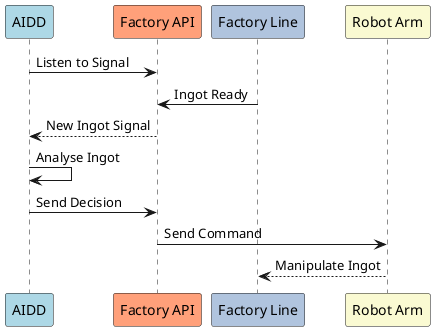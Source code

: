 @startuml "Factory API"

participant AIDD as server #LightBlue
participant "Factory API" as API #LightSalmon
participant "Factory Line" as line #LightSteelBlue
participant "Robot Arm" as robot #LightGoldenRodYellow

server -> API: Listen to Signal
line -> API: Ingot Ready
server <-- API: New Ingot Signal
server -> server: Analyse Ingot
server -> API: Send Decision
API -> robot: Send Command
robot --> line: Manipulate Ingot

@enduml